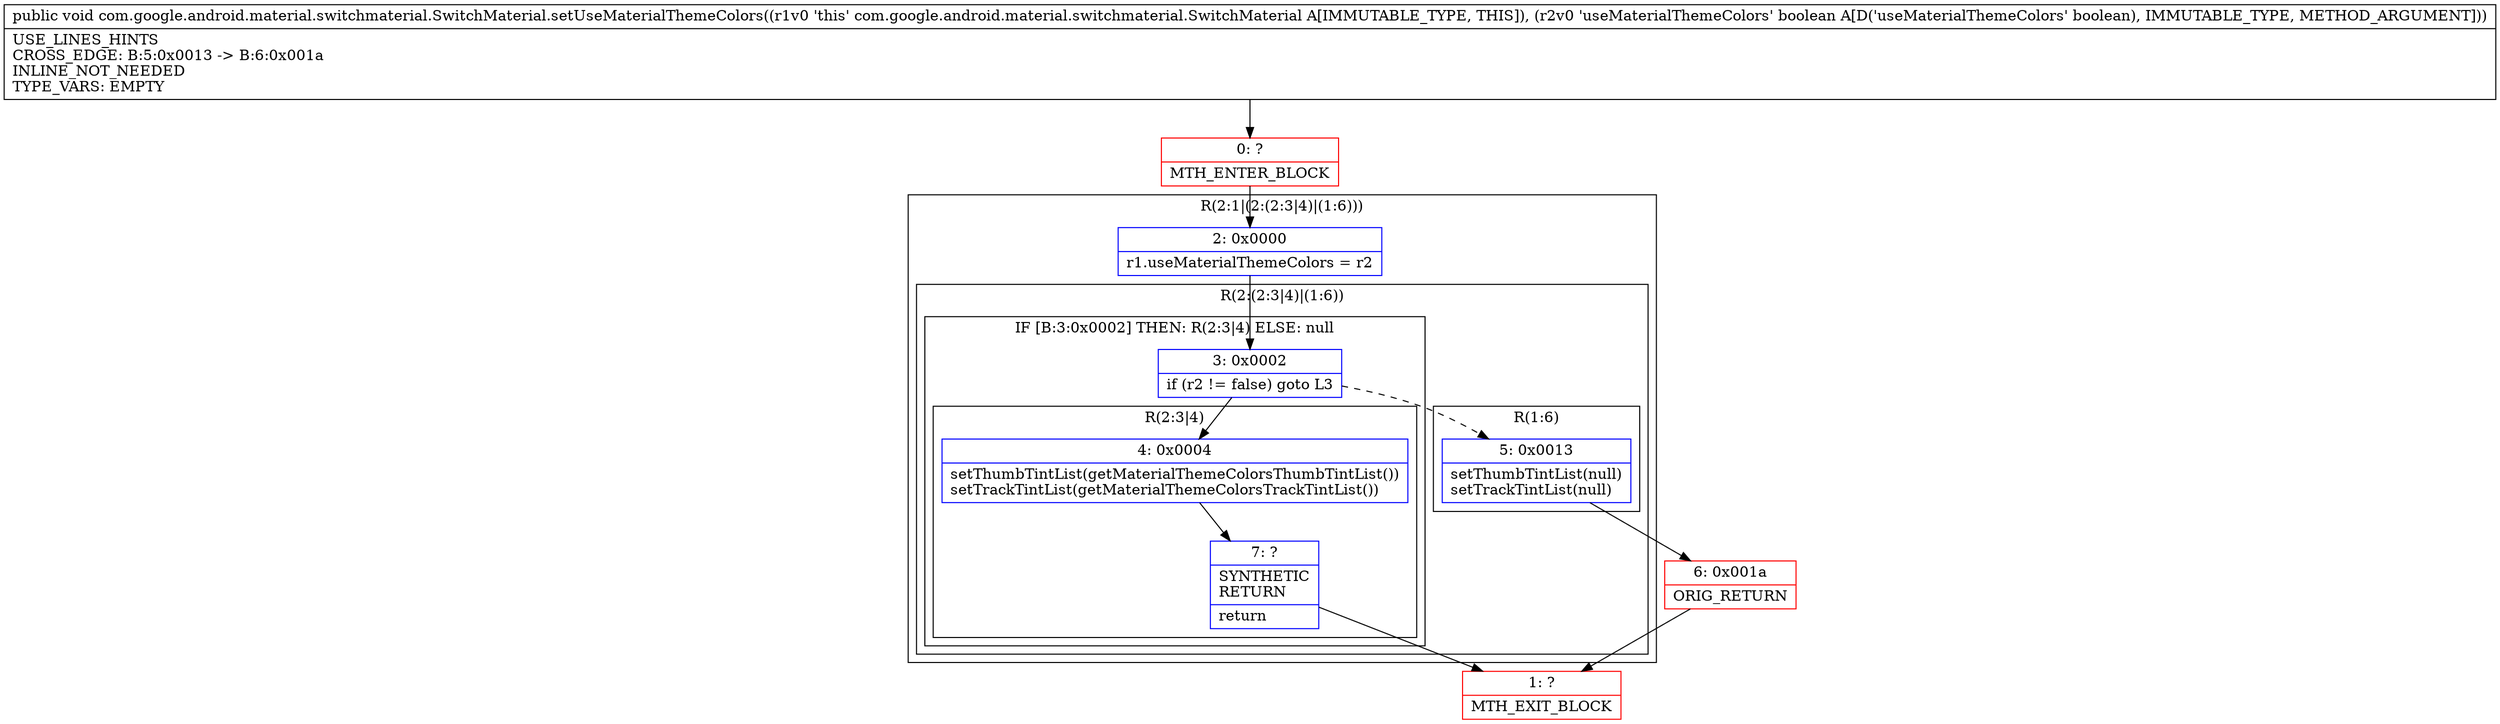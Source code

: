digraph "CFG forcom.google.android.material.switchmaterial.SwitchMaterial.setUseMaterialThemeColors(Z)V" {
subgraph cluster_Region_732353880 {
label = "R(2:1|(2:(2:3|4)|(1:6)))";
node [shape=record,color=blue];
Node_2 [shape=record,label="{2\:\ 0x0000|r1.useMaterialThemeColors = r2\l}"];
subgraph cluster_Region_168362359 {
label = "R(2:(2:3|4)|(1:6))";
node [shape=record,color=blue];
subgraph cluster_IfRegion_2077238585 {
label = "IF [B:3:0x0002] THEN: R(2:3|4) ELSE: null";
node [shape=record,color=blue];
Node_3 [shape=record,label="{3\:\ 0x0002|if (r2 != false) goto L3\l}"];
subgraph cluster_Region_1364456823 {
label = "R(2:3|4)";
node [shape=record,color=blue];
Node_4 [shape=record,label="{4\:\ 0x0004|setThumbTintList(getMaterialThemeColorsThumbTintList())\lsetTrackTintList(getMaterialThemeColorsTrackTintList())\l}"];
Node_7 [shape=record,label="{7\:\ ?|SYNTHETIC\lRETURN\l|return\l}"];
}
}
subgraph cluster_Region_1279452688 {
label = "R(1:6)";
node [shape=record,color=blue];
Node_5 [shape=record,label="{5\:\ 0x0013|setThumbTintList(null)\lsetTrackTintList(null)\l}"];
}
}
}
Node_0 [shape=record,color=red,label="{0\:\ ?|MTH_ENTER_BLOCK\l}"];
Node_1 [shape=record,color=red,label="{1\:\ ?|MTH_EXIT_BLOCK\l}"];
Node_6 [shape=record,color=red,label="{6\:\ 0x001a|ORIG_RETURN\l}"];
MethodNode[shape=record,label="{public void com.google.android.material.switchmaterial.SwitchMaterial.setUseMaterialThemeColors((r1v0 'this' com.google.android.material.switchmaterial.SwitchMaterial A[IMMUTABLE_TYPE, THIS]), (r2v0 'useMaterialThemeColors' boolean A[D('useMaterialThemeColors' boolean), IMMUTABLE_TYPE, METHOD_ARGUMENT]))  | USE_LINES_HINTS\lCROSS_EDGE: B:5:0x0013 \-\> B:6:0x001a\lINLINE_NOT_NEEDED\lTYPE_VARS: EMPTY\l}"];
MethodNode -> Node_0;Node_2 -> Node_3;
Node_3 -> Node_4;
Node_3 -> Node_5[style=dashed];
Node_4 -> Node_7;
Node_7 -> Node_1;
Node_5 -> Node_6;
Node_0 -> Node_2;
Node_6 -> Node_1;
}

